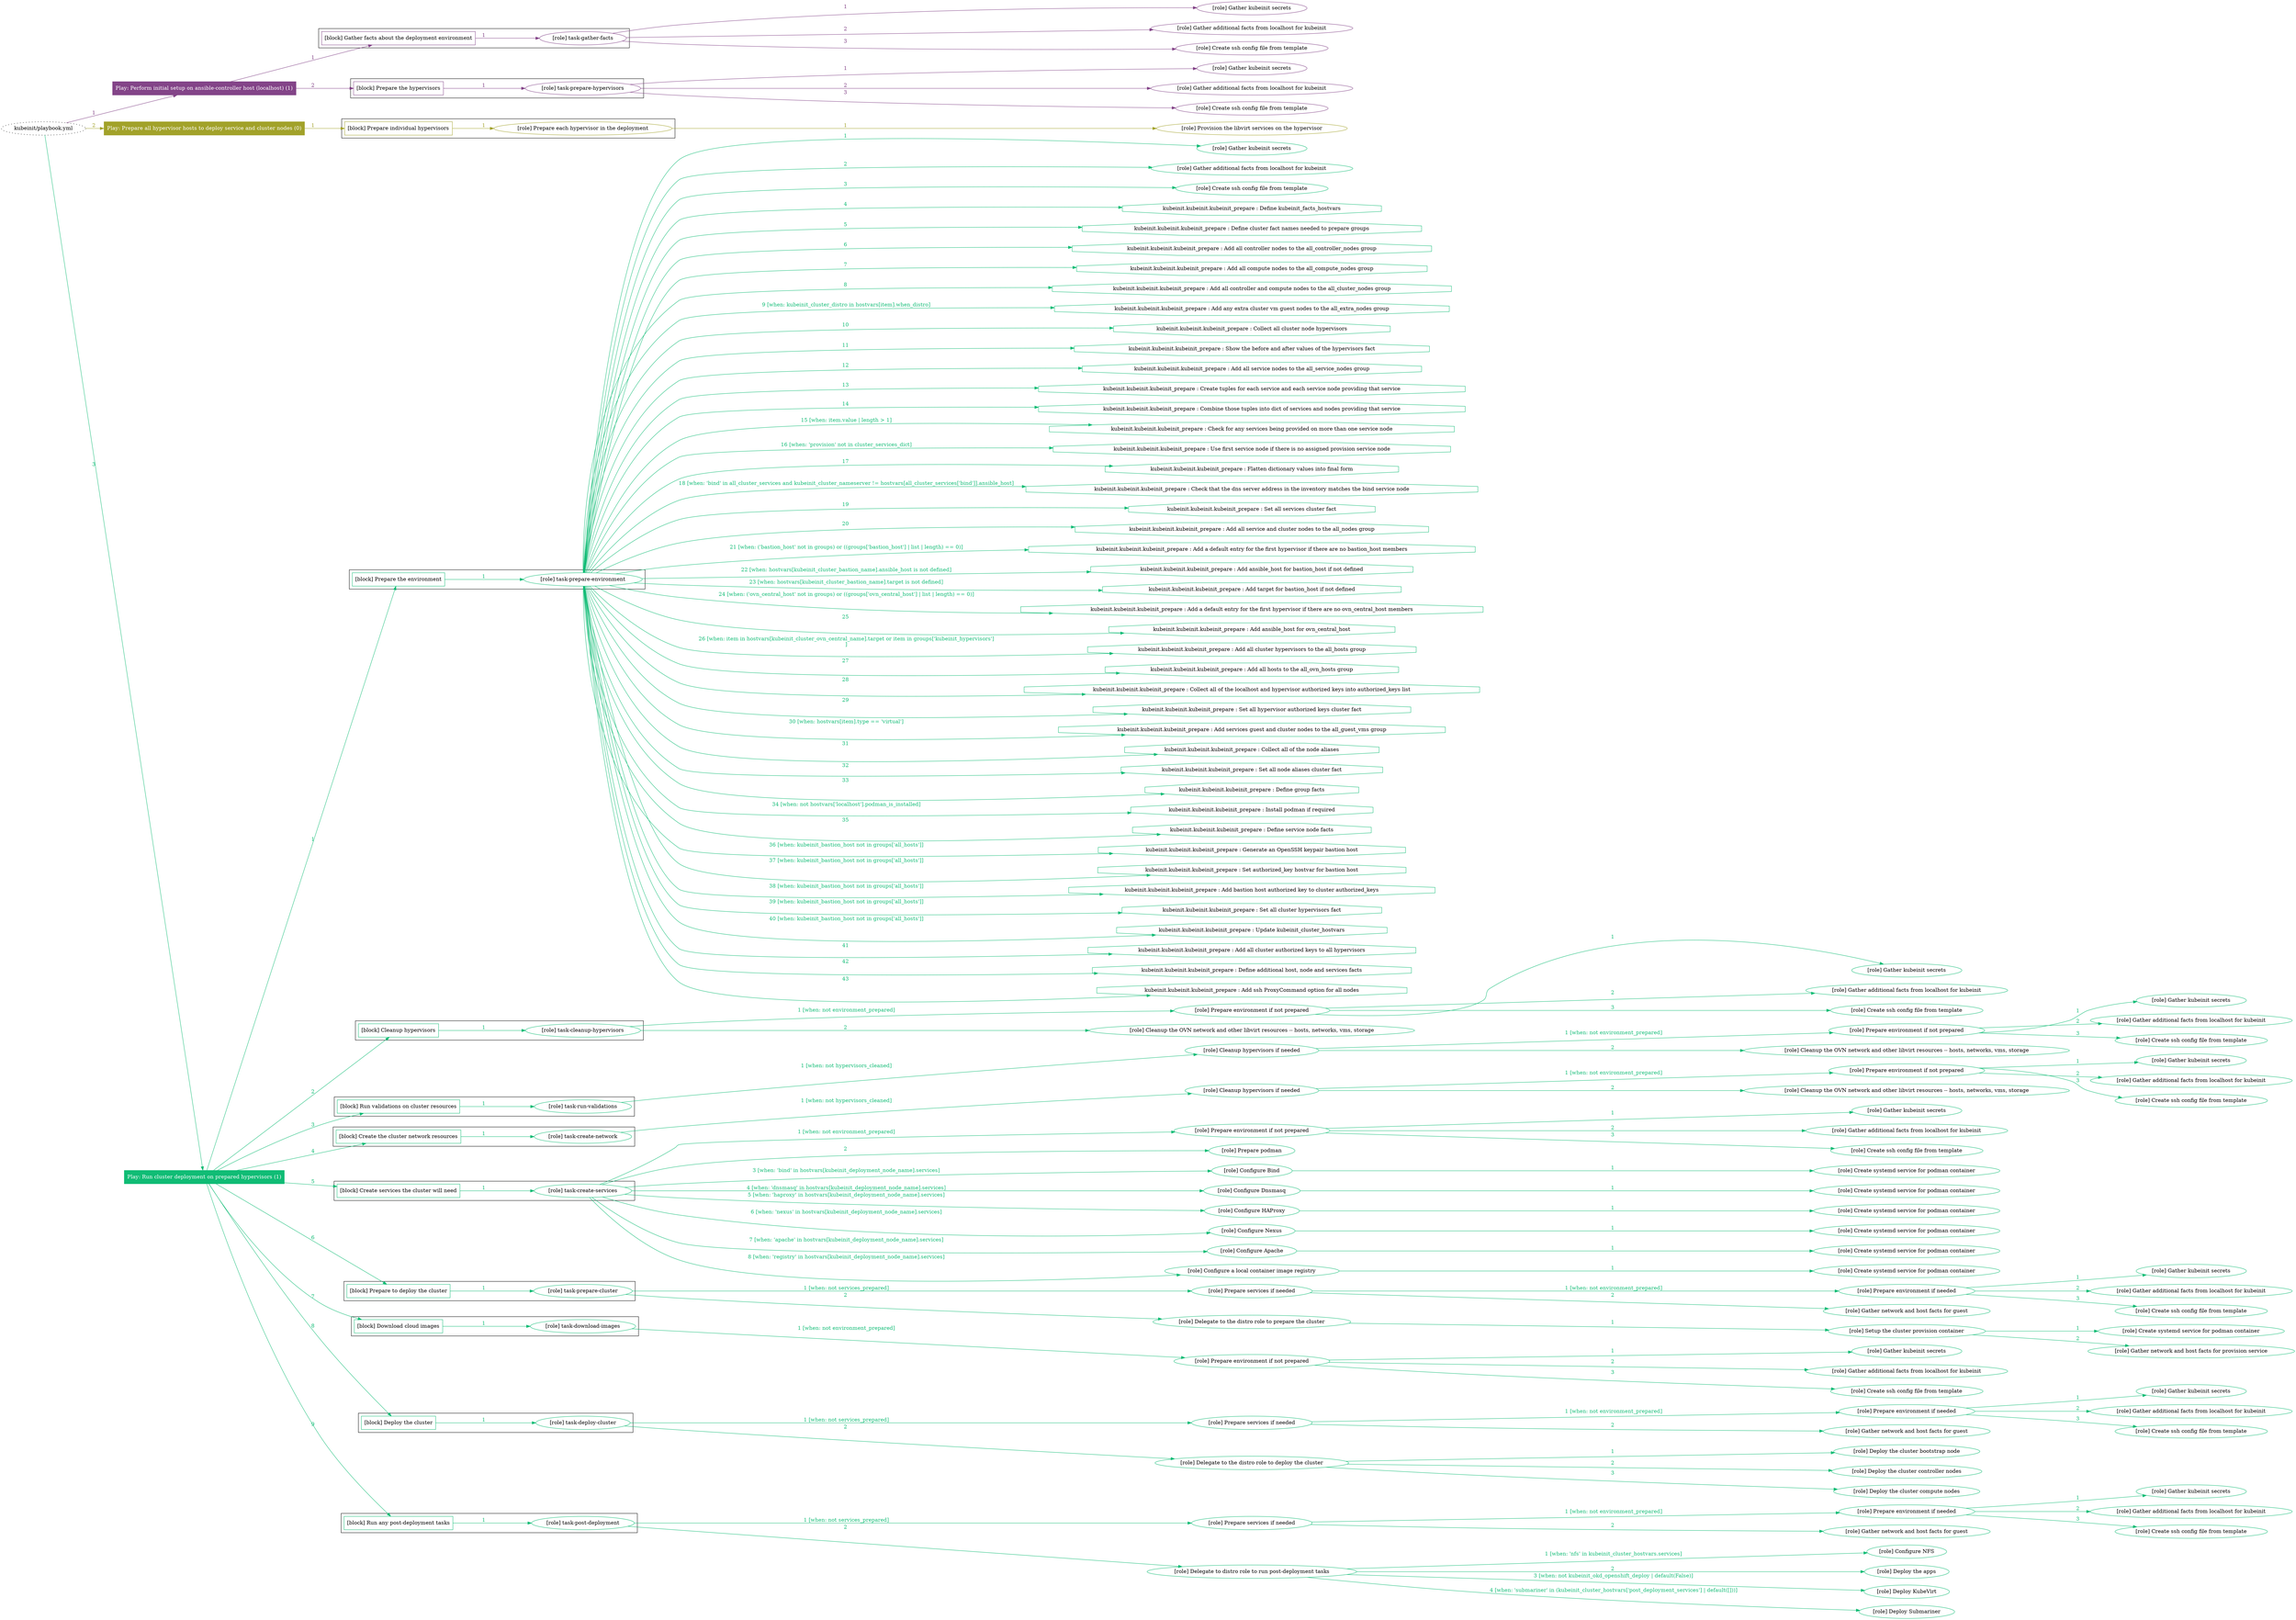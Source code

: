 digraph {
	graph [concentrate=true ordering=in rankdir=LR ratio=fill]
	edge [esep=5 sep=10]
	"kubeinit/playbook.yml" [URL="/home/runner/work/kubeinit/kubeinit/kubeinit/playbook.yml" id=playbook_9c6c6556 style=dotted]
	play_1cc38598 [label="Play: Perform initial setup on ansible-controller host (localhost) (1)" URL="/home/runner/work/kubeinit/kubeinit/kubeinit/playbook.yml" color="#834488" fontcolor="#ffffff" id=play_1cc38598 shape=box style=filled tooltip=localhost]
	"kubeinit/playbook.yml" -> play_1cc38598 [label="1 " color="#834488" fontcolor="#834488" id=edge_b8d789b0 labeltooltip="1 " tooltip="1 "]
	subgraph "Gather kubeinit secrets" {
		role_1aa09d04 [label="[role] Gather kubeinit secrets" URL="/home/runner/.ansible/collections/ansible_collections/kubeinit/kubeinit/roles/kubeinit_prepare/tasks/gather_kubeinit_facts.yml" color="#834488" id=role_1aa09d04 tooltip="Gather kubeinit secrets"]
	}
	subgraph "Gather additional facts from localhost for kubeinit" {
		role_b4784b6b [label="[role] Gather additional facts from localhost for kubeinit" URL="/home/runner/.ansible/collections/ansible_collections/kubeinit/kubeinit/roles/kubeinit_prepare/tasks/gather_kubeinit_facts.yml" color="#834488" id=role_b4784b6b tooltip="Gather additional facts from localhost for kubeinit"]
	}
	subgraph "Create ssh config file from template" {
		role_cd1127bd [label="[role] Create ssh config file from template" URL="/home/runner/.ansible/collections/ansible_collections/kubeinit/kubeinit/roles/kubeinit_prepare/tasks/gather_kubeinit_facts.yml" color="#834488" id=role_cd1127bd tooltip="Create ssh config file from template"]
	}
	subgraph "task-gather-facts" {
		role_f951bf2e [label="[role] task-gather-facts" URL="/home/runner/work/kubeinit/kubeinit/kubeinit/playbook.yml" color="#834488" id=role_f951bf2e tooltip="task-gather-facts"]
		role_f951bf2e -> role_1aa09d04 [label="1 " color="#834488" fontcolor="#834488" id=edge_34e880c6 labeltooltip="1 " tooltip="1 "]
		role_f951bf2e -> role_b4784b6b [label="2 " color="#834488" fontcolor="#834488" id=edge_523d85de labeltooltip="2 " tooltip="2 "]
		role_f951bf2e -> role_cd1127bd [label="3 " color="#834488" fontcolor="#834488" id=edge_882a51d9 labeltooltip="3 " tooltip="3 "]
	}
	subgraph "Gather kubeinit secrets" {
		role_bc88ca35 [label="[role] Gather kubeinit secrets" URL="/home/runner/.ansible/collections/ansible_collections/kubeinit/kubeinit/roles/kubeinit_prepare/tasks/gather_kubeinit_facts.yml" color="#834488" id=role_bc88ca35 tooltip="Gather kubeinit secrets"]
	}
	subgraph "Gather additional facts from localhost for kubeinit" {
		role_ad65f913 [label="[role] Gather additional facts from localhost for kubeinit" URL="/home/runner/.ansible/collections/ansible_collections/kubeinit/kubeinit/roles/kubeinit_prepare/tasks/gather_kubeinit_facts.yml" color="#834488" id=role_ad65f913 tooltip="Gather additional facts from localhost for kubeinit"]
	}
	subgraph "Create ssh config file from template" {
		role_f01e88df [label="[role] Create ssh config file from template" URL="/home/runner/.ansible/collections/ansible_collections/kubeinit/kubeinit/roles/kubeinit_prepare/tasks/gather_kubeinit_facts.yml" color="#834488" id=role_f01e88df tooltip="Create ssh config file from template"]
	}
	subgraph "task-prepare-hypervisors" {
		role_8e47a3b6 [label="[role] task-prepare-hypervisors" URL="/home/runner/work/kubeinit/kubeinit/kubeinit/playbook.yml" color="#834488" id=role_8e47a3b6 tooltip="task-prepare-hypervisors"]
		role_8e47a3b6 -> role_bc88ca35 [label="1 " color="#834488" fontcolor="#834488" id=edge_0f5a3bf6 labeltooltip="1 " tooltip="1 "]
		role_8e47a3b6 -> role_ad65f913 [label="2 " color="#834488" fontcolor="#834488" id=edge_473379eb labeltooltip="2 " tooltip="2 "]
		role_8e47a3b6 -> role_f01e88df [label="3 " color="#834488" fontcolor="#834488" id=edge_7e384dd0 labeltooltip="3 " tooltip="3 "]
	}
	subgraph "Play: Perform initial setup on ansible-controller host (localhost) (1)" {
		play_1cc38598 -> block_0735682a [label=1 color="#834488" fontcolor="#834488" id=edge_e8dcacff labeltooltip=1 tooltip=1]
		subgraph cluster_block_0735682a {
			block_0735682a [label="[block] Gather facts about the deployment environment" URL="/home/runner/work/kubeinit/kubeinit/kubeinit/playbook.yml" color="#834488" id=block_0735682a labeltooltip="Gather facts about the deployment environment" shape=box tooltip="Gather facts about the deployment environment"]
			block_0735682a -> role_f951bf2e [label="1 " color="#834488" fontcolor="#834488" id=edge_eba614c0 labeltooltip="1 " tooltip="1 "]
		}
		play_1cc38598 -> block_77f5f270 [label=2 color="#834488" fontcolor="#834488" id=edge_ad3712db labeltooltip=2 tooltip=2]
		subgraph cluster_block_77f5f270 {
			block_77f5f270 [label="[block] Prepare the hypervisors" URL="/home/runner/work/kubeinit/kubeinit/kubeinit/playbook.yml" color="#834488" id=block_77f5f270 labeltooltip="Prepare the hypervisors" shape=box tooltip="Prepare the hypervisors"]
			block_77f5f270 -> role_8e47a3b6 [label="1 " color="#834488" fontcolor="#834488" id=edge_d1f06f02 labeltooltip="1 " tooltip="1 "]
		}
	}
	play_4539061b [label="Play: Prepare all hypervisor hosts to deploy service and cluster nodes (0)" URL="/home/runner/work/kubeinit/kubeinit/kubeinit/playbook.yml" color="#a2a22a" fontcolor="#ffffff" id=play_4539061b shape=box style=filled tooltip="Play: Prepare all hypervisor hosts to deploy service and cluster nodes (0)"]
	"kubeinit/playbook.yml" -> play_4539061b [label="2 " color="#a2a22a" fontcolor="#a2a22a" id=edge_b0245978 labeltooltip="2 " tooltip="2 "]
	subgraph "Provision the libvirt services on the hypervisor" {
		role_7b9bf455 [label="[role] Provision the libvirt services on the hypervisor" URL="/home/runner/.ansible/collections/ansible_collections/kubeinit/kubeinit/roles/kubeinit_prepare/tasks/prepare_hypervisor.yml" color="#a2a22a" id=role_7b9bf455 tooltip="Provision the libvirt services on the hypervisor"]
	}
	subgraph "Prepare each hypervisor in the deployment" {
		role_2919b8af [label="[role] Prepare each hypervisor in the deployment" URL="/home/runner/work/kubeinit/kubeinit/kubeinit/playbook.yml" color="#a2a22a" id=role_2919b8af tooltip="Prepare each hypervisor in the deployment"]
		role_2919b8af -> role_7b9bf455 [label="1 " color="#a2a22a" fontcolor="#a2a22a" id=edge_dc92a996 labeltooltip="1 " tooltip="1 "]
	}
	subgraph "Play: Prepare all hypervisor hosts to deploy service and cluster nodes (0)" {
		play_4539061b -> block_459de64b [label=1 color="#a2a22a" fontcolor="#a2a22a" id=edge_9a70dfaf labeltooltip=1 tooltip=1]
		subgraph cluster_block_459de64b {
			block_459de64b [label="[block] Prepare individual hypervisors" URL="/home/runner/work/kubeinit/kubeinit/kubeinit/playbook.yml" color="#a2a22a" id=block_459de64b labeltooltip="Prepare individual hypervisors" shape=box tooltip="Prepare individual hypervisors"]
			block_459de64b -> role_2919b8af [label="1 " color="#a2a22a" fontcolor="#a2a22a" id=edge_b0fdebf4 labeltooltip="1 " tooltip="1 "]
		}
	}
	play_d7c6249a [label="Play: Run cluster deployment on prepared hypervisors (1)" URL="/home/runner/work/kubeinit/kubeinit/kubeinit/playbook.yml" color="#10bc75" fontcolor="#ffffff" id=play_d7c6249a shape=box style=filled tooltip=localhost]
	"kubeinit/playbook.yml" -> play_d7c6249a [label="3 " color="#10bc75" fontcolor="#10bc75" id=edge_387e9c8f labeltooltip="3 " tooltip="3 "]
	subgraph "Gather kubeinit secrets" {
		role_f090185c [label="[role] Gather kubeinit secrets" URL="/home/runner/.ansible/collections/ansible_collections/kubeinit/kubeinit/roles/kubeinit_prepare/tasks/gather_kubeinit_facts.yml" color="#10bc75" id=role_f090185c tooltip="Gather kubeinit secrets"]
	}
	subgraph "Gather additional facts from localhost for kubeinit" {
		role_86608216 [label="[role] Gather additional facts from localhost for kubeinit" URL="/home/runner/.ansible/collections/ansible_collections/kubeinit/kubeinit/roles/kubeinit_prepare/tasks/gather_kubeinit_facts.yml" color="#10bc75" id=role_86608216 tooltip="Gather additional facts from localhost for kubeinit"]
	}
	subgraph "Create ssh config file from template" {
		role_d8547d4f [label="[role] Create ssh config file from template" URL="/home/runner/.ansible/collections/ansible_collections/kubeinit/kubeinit/roles/kubeinit_prepare/tasks/gather_kubeinit_facts.yml" color="#10bc75" id=role_d8547d4f tooltip="Create ssh config file from template"]
	}
	subgraph "task-prepare-environment" {
		role_376b8b94 [label="[role] task-prepare-environment" URL="/home/runner/work/kubeinit/kubeinit/kubeinit/playbook.yml" color="#10bc75" id=role_376b8b94 tooltip="task-prepare-environment"]
		role_376b8b94 -> role_f090185c [label="1 " color="#10bc75" fontcolor="#10bc75" id=edge_a1b77f82 labeltooltip="1 " tooltip="1 "]
		role_376b8b94 -> role_86608216 [label="2 " color="#10bc75" fontcolor="#10bc75" id=edge_d031bb26 labeltooltip="2 " tooltip="2 "]
		role_376b8b94 -> role_d8547d4f [label="3 " color="#10bc75" fontcolor="#10bc75" id=edge_882fef27 labeltooltip="3 " tooltip="3 "]
		task_22bf0331 [label="kubeinit.kubeinit.kubeinit_prepare : Define kubeinit_facts_hostvars" URL="/home/runner/.ansible/collections/ansible_collections/kubeinit/kubeinit/roles/kubeinit_prepare/tasks/main.yml" color="#10bc75" id=task_22bf0331 shape=octagon tooltip="kubeinit.kubeinit.kubeinit_prepare : Define kubeinit_facts_hostvars"]
		role_376b8b94 -> task_22bf0331 [label="4 " color="#10bc75" fontcolor="#10bc75" id=edge_90d67dd2 labeltooltip="4 " tooltip="4 "]
		task_22acc549 [label="kubeinit.kubeinit.kubeinit_prepare : Define cluster fact names needed to prepare groups" URL="/home/runner/.ansible/collections/ansible_collections/kubeinit/kubeinit/roles/kubeinit_prepare/tasks/main.yml" color="#10bc75" id=task_22acc549 shape=octagon tooltip="kubeinit.kubeinit.kubeinit_prepare : Define cluster fact names needed to prepare groups"]
		role_376b8b94 -> task_22acc549 [label="5 " color="#10bc75" fontcolor="#10bc75" id=edge_703ac3e4 labeltooltip="5 " tooltip="5 "]
		task_67d796e9 [label="kubeinit.kubeinit.kubeinit_prepare : Add all controller nodes to the all_controller_nodes group" URL="/home/runner/.ansible/collections/ansible_collections/kubeinit/kubeinit/roles/kubeinit_prepare/tasks/prepare_groups.yml" color="#10bc75" id=task_67d796e9 shape=octagon tooltip="kubeinit.kubeinit.kubeinit_prepare : Add all controller nodes to the all_controller_nodes group"]
		role_376b8b94 -> task_67d796e9 [label="6 " color="#10bc75" fontcolor="#10bc75" id=edge_14885114 labeltooltip="6 " tooltip="6 "]
		task_533b74e9 [label="kubeinit.kubeinit.kubeinit_prepare : Add all compute nodes to the all_compute_nodes group" URL="/home/runner/.ansible/collections/ansible_collections/kubeinit/kubeinit/roles/kubeinit_prepare/tasks/prepare_groups.yml" color="#10bc75" id=task_533b74e9 shape=octagon tooltip="kubeinit.kubeinit.kubeinit_prepare : Add all compute nodes to the all_compute_nodes group"]
		role_376b8b94 -> task_533b74e9 [label="7 " color="#10bc75" fontcolor="#10bc75" id=edge_802dc3cf labeltooltip="7 " tooltip="7 "]
		task_13fec67c [label="kubeinit.kubeinit.kubeinit_prepare : Add all controller and compute nodes to the all_cluster_nodes group" URL="/home/runner/.ansible/collections/ansible_collections/kubeinit/kubeinit/roles/kubeinit_prepare/tasks/prepare_groups.yml" color="#10bc75" id=task_13fec67c shape=octagon tooltip="kubeinit.kubeinit.kubeinit_prepare : Add all controller and compute nodes to the all_cluster_nodes group"]
		role_376b8b94 -> task_13fec67c [label="8 " color="#10bc75" fontcolor="#10bc75" id=edge_006e91f2 labeltooltip="8 " tooltip="8 "]
		task_ff080e1b [label="kubeinit.kubeinit.kubeinit_prepare : Add any extra cluster vm guest nodes to the all_extra_nodes group" URL="/home/runner/.ansible/collections/ansible_collections/kubeinit/kubeinit/roles/kubeinit_prepare/tasks/prepare_groups.yml" color="#10bc75" id=task_ff080e1b shape=octagon tooltip="kubeinit.kubeinit.kubeinit_prepare : Add any extra cluster vm guest nodes to the all_extra_nodes group"]
		role_376b8b94 -> task_ff080e1b [label="9 [when: kubeinit_cluster_distro in hostvars[item].when_distro]" color="#10bc75" fontcolor="#10bc75" id=edge_0c10c134 labeltooltip="9 [when: kubeinit_cluster_distro in hostvars[item].when_distro]" tooltip="9 [when: kubeinit_cluster_distro in hostvars[item].when_distro]"]
		task_fef9e117 [label="kubeinit.kubeinit.kubeinit_prepare : Collect all cluster node hypervisors" URL="/home/runner/.ansible/collections/ansible_collections/kubeinit/kubeinit/roles/kubeinit_prepare/tasks/prepare_groups.yml" color="#10bc75" id=task_fef9e117 shape=octagon tooltip="kubeinit.kubeinit.kubeinit_prepare : Collect all cluster node hypervisors"]
		role_376b8b94 -> task_fef9e117 [label="10 " color="#10bc75" fontcolor="#10bc75" id=edge_bbebe539 labeltooltip="10 " tooltip="10 "]
		task_d3b59f0e [label="kubeinit.kubeinit.kubeinit_prepare : Show the before and after values of the hypervisors fact" URL="/home/runner/.ansible/collections/ansible_collections/kubeinit/kubeinit/roles/kubeinit_prepare/tasks/prepare_groups.yml" color="#10bc75" id=task_d3b59f0e shape=octagon tooltip="kubeinit.kubeinit.kubeinit_prepare : Show the before and after values of the hypervisors fact"]
		role_376b8b94 -> task_d3b59f0e [label="11 " color="#10bc75" fontcolor="#10bc75" id=edge_f94b5537 labeltooltip="11 " tooltip="11 "]
		task_05e72f65 [label="kubeinit.kubeinit.kubeinit_prepare : Add all service nodes to the all_service_nodes group" URL="/home/runner/.ansible/collections/ansible_collections/kubeinit/kubeinit/roles/kubeinit_prepare/tasks/prepare_groups.yml" color="#10bc75" id=task_05e72f65 shape=octagon tooltip="kubeinit.kubeinit.kubeinit_prepare : Add all service nodes to the all_service_nodes group"]
		role_376b8b94 -> task_05e72f65 [label="12 " color="#10bc75" fontcolor="#10bc75" id=edge_d4ececec labeltooltip="12 " tooltip="12 "]
		task_c16225b0 [label="kubeinit.kubeinit.kubeinit_prepare : Create tuples for each service and each service node providing that service" URL="/home/runner/.ansible/collections/ansible_collections/kubeinit/kubeinit/roles/kubeinit_prepare/tasks/prepare_groups.yml" color="#10bc75" id=task_c16225b0 shape=octagon tooltip="kubeinit.kubeinit.kubeinit_prepare : Create tuples for each service and each service node providing that service"]
		role_376b8b94 -> task_c16225b0 [label="13 " color="#10bc75" fontcolor="#10bc75" id=edge_0327675a labeltooltip="13 " tooltip="13 "]
		task_d765c1cc [label="kubeinit.kubeinit.kubeinit_prepare : Combine those tuples into dict of services and nodes providing that service" URL="/home/runner/.ansible/collections/ansible_collections/kubeinit/kubeinit/roles/kubeinit_prepare/tasks/prepare_groups.yml" color="#10bc75" id=task_d765c1cc shape=octagon tooltip="kubeinit.kubeinit.kubeinit_prepare : Combine those tuples into dict of services and nodes providing that service"]
		role_376b8b94 -> task_d765c1cc [label="14 " color="#10bc75" fontcolor="#10bc75" id=edge_c792d402 labeltooltip="14 " tooltip="14 "]
		task_628a1afa [label="kubeinit.kubeinit.kubeinit_prepare : Check for any services being provided on more than one service node" URL="/home/runner/.ansible/collections/ansible_collections/kubeinit/kubeinit/roles/kubeinit_prepare/tasks/prepare_groups.yml" color="#10bc75" id=task_628a1afa shape=octagon tooltip="kubeinit.kubeinit.kubeinit_prepare : Check for any services being provided on more than one service node"]
		role_376b8b94 -> task_628a1afa [label="15 [when: item.value | length > 1]" color="#10bc75" fontcolor="#10bc75" id=edge_cc3cb5e6 labeltooltip="15 [when: item.value | length > 1]" tooltip="15 [when: item.value | length > 1]"]
		task_0c95c012 [label="kubeinit.kubeinit.kubeinit_prepare : Use first service node if there is no assigned provision service node" URL="/home/runner/.ansible/collections/ansible_collections/kubeinit/kubeinit/roles/kubeinit_prepare/tasks/prepare_groups.yml" color="#10bc75" id=task_0c95c012 shape=octagon tooltip="kubeinit.kubeinit.kubeinit_prepare : Use first service node if there is no assigned provision service node"]
		role_376b8b94 -> task_0c95c012 [label="16 [when: 'provision' not in cluster_services_dict]" color="#10bc75" fontcolor="#10bc75" id=edge_2e2fc7f8 labeltooltip="16 [when: 'provision' not in cluster_services_dict]" tooltip="16 [when: 'provision' not in cluster_services_dict]"]
		task_ca769d30 [label="kubeinit.kubeinit.kubeinit_prepare : Flatten dictionary values into final form" URL="/home/runner/.ansible/collections/ansible_collections/kubeinit/kubeinit/roles/kubeinit_prepare/tasks/prepare_groups.yml" color="#10bc75" id=task_ca769d30 shape=octagon tooltip="kubeinit.kubeinit.kubeinit_prepare : Flatten dictionary values into final form"]
		role_376b8b94 -> task_ca769d30 [label="17 " color="#10bc75" fontcolor="#10bc75" id=edge_c51dd86c labeltooltip="17 " tooltip="17 "]
		task_9b46ffc0 [label="kubeinit.kubeinit.kubeinit_prepare : Check that the dns server address in the inventory matches the bind service node" URL="/home/runner/.ansible/collections/ansible_collections/kubeinit/kubeinit/roles/kubeinit_prepare/tasks/prepare_groups.yml" color="#10bc75" id=task_9b46ffc0 shape=octagon tooltip="kubeinit.kubeinit.kubeinit_prepare : Check that the dns server address in the inventory matches the bind service node"]
		role_376b8b94 -> task_9b46ffc0 [label="18 [when: 'bind' in all_cluster_services and kubeinit_cluster_nameserver != hostvars[all_cluster_services['bind']].ansible_host]" color="#10bc75" fontcolor="#10bc75" id=edge_b9c4ff9a labeltooltip="18 [when: 'bind' in all_cluster_services and kubeinit_cluster_nameserver != hostvars[all_cluster_services['bind']].ansible_host]" tooltip="18 [when: 'bind' in all_cluster_services and kubeinit_cluster_nameserver != hostvars[all_cluster_services['bind']].ansible_host]"]
		task_c70875a2 [label="kubeinit.kubeinit.kubeinit_prepare : Set all services cluster fact" URL="/home/runner/.ansible/collections/ansible_collections/kubeinit/kubeinit/roles/kubeinit_prepare/tasks/prepare_groups.yml" color="#10bc75" id=task_c70875a2 shape=octagon tooltip="kubeinit.kubeinit.kubeinit_prepare : Set all services cluster fact"]
		role_376b8b94 -> task_c70875a2 [label="19 " color="#10bc75" fontcolor="#10bc75" id=edge_5651382e labeltooltip="19 " tooltip="19 "]
		task_f5e6416b [label="kubeinit.kubeinit.kubeinit_prepare : Add all service and cluster nodes to the all_nodes group" URL="/home/runner/.ansible/collections/ansible_collections/kubeinit/kubeinit/roles/kubeinit_prepare/tasks/prepare_groups.yml" color="#10bc75" id=task_f5e6416b shape=octagon tooltip="kubeinit.kubeinit.kubeinit_prepare : Add all service and cluster nodes to the all_nodes group"]
		role_376b8b94 -> task_f5e6416b [label="20 " color="#10bc75" fontcolor="#10bc75" id=edge_5b9a7434 labeltooltip="20 " tooltip="20 "]
		task_2d2dae13 [label="kubeinit.kubeinit.kubeinit_prepare : Add a default entry for the first hypervisor if there are no bastion_host members" URL="/home/runner/.ansible/collections/ansible_collections/kubeinit/kubeinit/roles/kubeinit_prepare/tasks/prepare_groups.yml" color="#10bc75" id=task_2d2dae13 shape=octagon tooltip="kubeinit.kubeinit.kubeinit_prepare : Add a default entry for the first hypervisor if there are no bastion_host members"]
		role_376b8b94 -> task_2d2dae13 [label="21 [when: ('bastion_host' not in groups) or ((groups['bastion_host'] | list | length) == 0)]" color="#10bc75" fontcolor="#10bc75" id=edge_e80dd795 labeltooltip="21 [when: ('bastion_host' not in groups) or ((groups['bastion_host'] | list | length) == 0)]" tooltip="21 [when: ('bastion_host' not in groups) or ((groups['bastion_host'] | list | length) == 0)]"]
		task_10e994f2 [label="kubeinit.kubeinit.kubeinit_prepare : Add ansible_host for bastion_host if not defined" URL="/home/runner/.ansible/collections/ansible_collections/kubeinit/kubeinit/roles/kubeinit_prepare/tasks/prepare_groups.yml" color="#10bc75" id=task_10e994f2 shape=octagon tooltip="kubeinit.kubeinit.kubeinit_prepare : Add ansible_host for bastion_host if not defined"]
		role_376b8b94 -> task_10e994f2 [label="22 [when: hostvars[kubeinit_cluster_bastion_name].ansible_host is not defined]" color="#10bc75" fontcolor="#10bc75" id=edge_8089eede labeltooltip="22 [when: hostvars[kubeinit_cluster_bastion_name].ansible_host is not defined]" tooltip="22 [when: hostvars[kubeinit_cluster_bastion_name].ansible_host is not defined]"]
		task_5c237050 [label="kubeinit.kubeinit.kubeinit_prepare : Add target for bastion_host if not defined" URL="/home/runner/.ansible/collections/ansible_collections/kubeinit/kubeinit/roles/kubeinit_prepare/tasks/prepare_groups.yml" color="#10bc75" id=task_5c237050 shape=octagon tooltip="kubeinit.kubeinit.kubeinit_prepare : Add target for bastion_host if not defined"]
		role_376b8b94 -> task_5c237050 [label="23 [when: hostvars[kubeinit_cluster_bastion_name].target is not defined]" color="#10bc75" fontcolor="#10bc75" id=edge_dd38e1b3 labeltooltip="23 [when: hostvars[kubeinit_cluster_bastion_name].target is not defined]" tooltip="23 [when: hostvars[kubeinit_cluster_bastion_name].target is not defined]"]
		task_4b8598d1 [label="kubeinit.kubeinit.kubeinit_prepare : Add a default entry for the first hypervisor if there are no ovn_central_host members" URL="/home/runner/.ansible/collections/ansible_collections/kubeinit/kubeinit/roles/kubeinit_prepare/tasks/prepare_groups.yml" color="#10bc75" id=task_4b8598d1 shape=octagon tooltip="kubeinit.kubeinit.kubeinit_prepare : Add a default entry for the first hypervisor if there are no ovn_central_host members"]
		role_376b8b94 -> task_4b8598d1 [label="24 [when: ('ovn_central_host' not in groups) or ((groups['ovn_central_host'] | list | length) == 0)]" color="#10bc75" fontcolor="#10bc75" id=edge_41412067 labeltooltip="24 [when: ('ovn_central_host' not in groups) or ((groups['ovn_central_host'] | list | length) == 0)]" tooltip="24 [when: ('ovn_central_host' not in groups) or ((groups['ovn_central_host'] | list | length) == 0)]"]
		task_1097d209 [label="kubeinit.kubeinit.kubeinit_prepare : Add ansible_host for ovn_central_host" URL="/home/runner/.ansible/collections/ansible_collections/kubeinit/kubeinit/roles/kubeinit_prepare/tasks/prepare_groups.yml" color="#10bc75" id=task_1097d209 shape=octagon tooltip="kubeinit.kubeinit.kubeinit_prepare : Add ansible_host for ovn_central_host"]
		role_376b8b94 -> task_1097d209 [label="25 " color="#10bc75" fontcolor="#10bc75" id=edge_7eb845dd labeltooltip="25 " tooltip="25 "]
		task_0b4f61f5 [label="kubeinit.kubeinit.kubeinit_prepare : Add all cluster hypervisors to the all_hosts group" URL="/home/runner/.ansible/collections/ansible_collections/kubeinit/kubeinit/roles/kubeinit_prepare/tasks/prepare_groups.yml" color="#10bc75" id=task_0b4f61f5 shape=octagon tooltip="kubeinit.kubeinit.kubeinit_prepare : Add all cluster hypervisors to the all_hosts group"]
		role_376b8b94 -> task_0b4f61f5 [label="26 [when: item in hostvars[kubeinit_cluster_ovn_central_name].target or item in groups['kubeinit_hypervisors']
]" color="#10bc75" fontcolor="#10bc75" id=edge_268a40aa labeltooltip="26 [when: item in hostvars[kubeinit_cluster_ovn_central_name].target or item in groups['kubeinit_hypervisors']
]" tooltip="26 [when: item in hostvars[kubeinit_cluster_ovn_central_name].target or item in groups['kubeinit_hypervisors']
]"]
		task_48634d61 [label="kubeinit.kubeinit.kubeinit_prepare : Add all hosts to the all_ovn_hosts group" URL="/home/runner/.ansible/collections/ansible_collections/kubeinit/kubeinit/roles/kubeinit_prepare/tasks/prepare_groups.yml" color="#10bc75" id=task_48634d61 shape=octagon tooltip="kubeinit.kubeinit.kubeinit_prepare : Add all hosts to the all_ovn_hosts group"]
		role_376b8b94 -> task_48634d61 [label="27 " color="#10bc75" fontcolor="#10bc75" id=edge_6dcef13c labeltooltip="27 " tooltip="27 "]
		task_5e6715ed [label="kubeinit.kubeinit.kubeinit_prepare : Collect all of the localhost and hypervisor authorized keys into authorized_keys list" URL="/home/runner/.ansible/collections/ansible_collections/kubeinit/kubeinit/roles/kubeinit_prepare/tasks/prepare_groups.yml" color="#10bc75" id=task_5e6715ed shape=octagon tooltip="kubeinit.kubeinit.kubeinit_prepare : Collect all of the localhost and hypervisor authorized keys into authorized_keys list"]
		role_376b8b94 -> task_5e6715ed [label="28 " color="#10bc75" fontcolor="#10bc75" id=edge_aa25cab2 labeltooltip="28 " tooltip="28 "]
		task_0903aaa6 [label="kubeinit.kubeinit.kubeinit_prepare : Set all hypervisor authorized keys cluster fact" URL="/home/runner/.ansible/collections/ansible_collections/kubeinit/kubeinit/roles/kubeinit_prepare/tasks/prepare_groups.yml" color="#10bc75" id=task_0903aaa6 shape=octagon tooltip="kubeinit.kubeinit.kubeinit_prepare : Set all hypervisor authorized keys cluster fact"]
		role_376b8b94 -> task_0903aaa6 [label="29 " color="#10bc75" fontcolor="#10bc75" id=edge_e6fdcccd labeltooltip="29 " tooltip="29 "]
		task_8dcd0b8e [label="kubeinit.kubeinit.kubeinit_prepare : Add services guest and cluster nodes to the all_guest_vms group" URL="/home/runner/.ansible/collections/ansible_collections/kubeinit/kubeinit/roles/kubeinit_prepare/tasks/prepare_groups.yml" color="#10bc75" id=task_8dcd0b8e shape=octagon tooltip="kubeinit.kubeinit.kubeinit_prepare : Add services guest and cluster nodes to the all_guest_vms group"]
		role_376b8b94 -> task_8dcd0b8e [label="30 [when: hostvars[item].type == 'virtual']" color="#10bc75" fontcolor="#10bc75" id=edge_ee4df1c0 labeltooltip="30 [when: hostvars[item].type == 'virtual']" tooltip="30 [when: hostvars[item].type == 'virtual']"]
		task_77c61eea [label="kubeinit.kubeinit.kubeinit_prepare : Collect all of the node aliases" URL="/home/runner/.ansible/collections/ansible_collections/kubeinit/kubeinit/roles/kubeinit_prepare/tasks/prepare_groups.yml" color="#10bc75" id=task_77c61eea shape=octagon tooltip="kubeinit.kubeinit.kubeinit_prepare : Collect all of the node aliases"]
		role_376b8b94 -> task_77c61eea [label="31 " color="#10bc75" fontcolor="#10bc75" id=edge_2782fc4b labeltooltip="31 " tooltip="31 "]
		task_63e697f5 [label="kubeinit.kubeinit.kubeinit_prepare : Set all node aliases cluster fact" URL="/home/runner/.ansible/collections/ansible_collections/kubeinit/kubeinit/roles/kubeinit_prepare/tasks/prepare_groups.yml" color="#10bc75" id=task_63e697f5 shape=octagon tooltip="kubeinit.kubeinit.kubeinit_prepare : Set all node aliases cluster fact"]
		role_376b8b94 -> task_63e697f5 [label="32 " color="#10bc75" fontcolor="#10bc75" id=edge_6ccddbcb labeltooltip="32 " tooltip="32 "]
		task_86c17ea6 [label="kubeinit.kubeinit.kubeinit_prepare : Define group facts" URL="/home/runner/.ansible/collections/ansible_collections/kubeinit/kubeinit/roles/kubeinit_prepare/tasks/main.yml" color="#10bc75" id=task_86c17ea6 shape=octagon tooltip="kubeinit.kubeinit.kubeinit_prepare : Define group facts"]
		role_376b8b94 -> task_86c17ea6 [label="33 " color="#10bc75" fontcolor="#10bc75" id=edge_168a906b labeltooltip="33 " tooltip="33 "]
		task_e5c47075 [label="kubeinit.kubeinit.kubeinit_prepare : Install podman if required" URL="/home/runner/.ansible/collections/ansible_collections/kubeinit/kubeinit/roles/kubeinit_prepare/tasks/main.yml" color="#10bc75" id=task_e5c47075 shape=octagon tooltip="kubeinit.kubeinit.kubeinit_prepare : Install podman if required"]
		role_376b8b94 -> task_e5c47075 [label="34 [when: not hostvars['localhost'].podman_is_installed]" color="#10bc75" fontcolor="#10bc75" id=edge_4e8caf0c labeltooltip="34 [when: not hostvars['localhost'].podman_is_installed]" tooltip="34 [when: not hostvars['localhost'].podman_is_installed]"]
		task_6e448b19 [label="kubeinit.kubeinit.kubeinit_prepare : Define service node facts" URL="/home/runner/.ansible/collections/ansible_collections/kubeinit/kubeinit/roles/kubeinit_prepare/tasks/main.yml" color="#10bc75" id=task_6e448b19 shape=octagon tooltip="kubeinit.kubeinit.kubeinit_prepare : Define service node facts"]
		role_376b8b94 -> task_6e448b19 [label="35 " color="#10bc75" fontcolor="#10bc75" id=edge_e2896138 labeltooltip="35 " tooltip="35 "]
		task_cfdd87b7 [label="kubeinit.kubeinit.kubeinit_prepare : Generate an OpenSSH keypair bastion host" URL="/home/runner/.ansible/collections/ansible_collections/kubeinit/kubeinit/roles/kubeinit_prepare/tasks/main.yml" color="#10bc75" id=task_cfdd87b7 shape=octagon tooltip="kubeinit.kubeinit.kubeinit_prepare : Generate an OpenSSH keypair bastion host"]
		role_376b8b94 -> task_cfdd87b7 [label="36 [when: kubeinit_bastion_host not in groups['all_hosts']]" color="#10bc75" fontcolor="#10bc75" id=edge_5012d1fc labeltooltip="36 [when: kubeinit_bastion_host not in groups['all_hosts']]" tooltip="36 [when: kubeinit_bastion_host not in groups['all_hosts']]"]
		task_e6730299 [label="kubeinit.kubeinit.kubeinit_prepare : Set authorized_key hostvar for bastion host" URL="/home/runner/.ansible/collections/ansible_collections/kubeinit/kubeinit/roles/kubeinit_prepare/tasks/main.yml" color="#10bc75" id=task_e6730299 shape=octagon tooltip="kubeinit.kubeinit.kubeinit_prepare : Set authorized_key hostvar for bastion host"]
		role_376b8b94 -> task_e6730299 [label="37 [when: kubeinit_bastion_host not in groups['all_hosts']]" color="#10bc75" fontcolor="#10bc75" id=edge_6375479d labeltooltip="37 [when: kubeinit_bastion_host not in groups['all_hosts']]" tooltip="37 [when: kubeinit_bastion_host not in groups['all_hosts']]"]
		task_1498500f [label="kubeinit.kubeinit.kubeinit_prepare : Add bastion host authorized key to cluster authorized_keys" URL="/home/runner/.ansible/collections/ansible_collections/kubeinit/kubeinit/roles/kubeinit_prepare/tasks/main.yml" color="#10bc75" id=task_1498500f shape=octagon tooltip="kubeinit.kubeinit.kubeinit_prepare : Add bastion host authorized key to cluster authorized_keys"]
		role_376b8b94 -> task_1498500f [label="38 [when: kubeinit_bastion_host not in groups['all_hosts']]" color="#10bc75" fontcolor="#10bc75" id=edge_b3092914 labeltooltip="38 [when: kubeinit_bastion_host not in groups['all_hosts']]" tooltip="38 [when: kubeinit_bastion_host not in groups['all_hosts']]"]
		task_541d22b7 [label="kubeinit.kubeinit.kubeinit_prepare : Set all cluster hypervisors fact" URL="/home/runner/.ansible/collections/ansible_collections/kubeinit/kubeinit/roles/kubeinit_prepare/tasks/main.yml" color="#10bc75" id=task_541d22b7 shape=octagon tooltip="kubeinit.kubeinit.kubeinit_prepare : Set all cluster hypervisors fact"]
		role_376b8b94 -> task_541d22b7 [label="39 [when: kubeinit_bastion_host not in groups['all_hosts']]" color="#10bc75" fontcolor="#10bc75" id=edge_aa50cd98 labeltooltip="39 [when: kubeinit_bastion_host not in groups['all_hosts']]" tooltip="39 [when: kubeinit_bastion_host not in groups['all_hosts']]"]
		task_6c7a5ee3 [label="kubeinit.kubeinit.kubeinit_prepare : Update kubeinit_cluster_hostvars" URL="/home/runner/.ansible/collections/ansible_collections/kubeinit/kubeinit/roles/kubeinit_prepare/tasks/main.yml" color="#10bc75" id=task_6c7a5ee3 shape=octagon tooltip="kubeinit.kubeinit.kubeinit_prepare : Update kubeinit_cluster_hostvars"]
		role_376b8b94 -> task_6c7a5ee3 [label="40 [when: kubeinit_bastion_host not in groups['all_hosts']]" color="#10bc75" fontcolor="#10bc75" id=edge_618a2f16 labeltooltip="40 [when: kubeinit_bastion_host not in groups['all_hosts']]" tooltip="40 [when: kubeinit_bastion_host not in groups['all_hosts']]"]
		task_17505b1a [label="kubeinit.kubeinit.kubeinit_prepare : Add all cluster authorized keys to all hypervisors" URL="/home/runner/.ansible/collections/ansible_collections/kubeinit/kubeinit/roles/kubeinit_prepare/tasks/main.yml" color="#10bc75" id=task_17505b1a shape=octagon tooltip="kubeinit.kubeinit.kubeinit_prepare : Add all cluster authorized keys to all hypervisors"]
		role_376b8b94 -> task_17505b1a [label="41 " color="#10bc75" fontcolor="#10bc75" id=edge_b7a80460 labeltooltip="41 " tooltip="41 "]
		task_a7dd0caa [label="kubeinit.kubeinit.kubeinit_prepare : Define additional host, node and services facts" URL="/home/runner/.ansible/collections/ansible_collections/kubeinit/kubeinit/roles/kubeinit_prepare/tasks/main.yml" color="#10bc75" id=task_a7dd0caa shape=octagon tooltip="kubeinit.kubeinit.kubeinit_prepare : Define additional host, node and services facts"]
		role_376b8b94 -> task_a7dd0caa [label="42 " color="#10bc75" fontcolor="#10bc75" id=edge_277288e6 labeltooltip="42 " tooltip="42 "]
		task_53a1f742 [label="kubeinit.kubeinit.kubeinit_prepare : Add ssh ProxyCommand option for all nodes" URL="/home/runner/.ansible/collections/ansible_collections/kubeinit/kubeinit/roles/kubeinit_prepare/tasks/main.yml" color="#10bc75" id=task_53a1f742 shape=octagon tooltip="kubeinit.kubeinit.kubeinit_prepare : Add ssh ProxyCommand option for all nodes"]
		role_376b8b94 -> task_53a1f742 [label="43 " color="#10bc75" fontcolor="#10bc75" id=edge_5f57b75d labeltooltip="43 " tooltip="43 "]
	}
	subgraph "Gather kubeinit secrets" {
		role_8ac1182e [label="[role] Gather kubeinit secrets" URL="/home/runner/.ansible/collections/ansible_collections/kubeinit/kubeinit/roles/kubeinit_prepare/tasks/gather_kubeinit_facts.yml" color="#10bc75" id=role_8ac1182e tooltip="Gather kubeinit secrets"]
	}
	subgraph "Gather additional facts from localhost for kubeinit" {
		role_ddb40eb1 [label="[role] Gather additional facts from localhost for kubeinit" URL="/home/runner/.ansible/collections/ansible_collections/kubeinit/kubeinit/roles/kubeinit_prepare/tasks/gather_kubeinit_facts.yml" color="#10bc75" id=role_ddb40eb1 tooltip="Gather additional facts from localhost for kubeinit"]
	}
	subgraph "Create ssh config file from template" {
		role_f8433ece [label="[role] Create ssh config file from template" URL="/home/runner/.ansible/collections/ansible_collections/kubeinit/kubeinit/roles/kubeinit_prepare/tasks/gather_kubeinit_facts.yml" color="#10bc75" id=role_f8433ece tooltip="Create ssh config file from template"]
	}
	subgraph "Prepare environment if not prepared" {
		role_928fd9a6 [label="[role] Prepare environment if not prepared" URL="/home/runner/.ansible/collections/ansible_collections/kubeinit/kubeinit/roles/kubeinit_prepare/tasks/cleanup_hypervisors.yml" color="#10bc75" id=role_928fd9a6 tooltip="Prepare environment if not prepared"]
		role_928fd9a6 -> role_8ac1182e [label="1 " color="#10bc75" fontcolor="#10bc75" id=edge_1c87503c labeltooltip="1 " tooltip="1 "]
		role_928fd9a6 -> role_ddb40eb1 [label="2 " color="#10bc75" fontcolor="#10bc75" id=edge_6583f2e3 labeltooltip="2 " tooltip="2 "]
		role_928fd9a6 -> role_f8433ece [label="3 " color="#10bc75" fontcolor="#10bc75" id=edge_e587c76e labeltooltip="3 " tooltip="3 "]
	}
	subgraph "Cleanup the OVN network and other libvirt resources -- hosts, networks, vms, storage" {
		role_716134a2 [label="[role] Cleanup the OVN network and other libvirt resources -- hosts, networks, vms, storage" URL="/home/runner/.ansible/collections/ansible_collections/kubeinit/kubeinit/roles/kubeinit_prepare/tasks/cleanup_hypervisors.yml" color="#10bc75" id=role_716134a2 tooltip="Cleanup the OVN network and other libvirt resources -- hosts, networks, vms, storage"]
	}
	subgraph "task-cleanup-hypervisors" {
		role_dd54f238 [label="[role] task-cleanup-hypervisors" URL="/home/runner/work/kubeinit/kubeinit/kubeinit/playbook.yml" color="#10bc75" id=role_dd54f238 tooltip="task-cleanup-hypervisors"]
		role_dd54f238 -> role_928fd9a6 [label="1 [when: not environment_prepared]" color="#10bc75" fontcolor="#10bc75" id=edge_4c8ba421 labeltooltip="1 [when: not environment_prepared]" tooltip="1 [when: not environment_prepared]"]
		role_dd54f238 -> role_716134a2 [label="2 " color="#10bc75" fontcolor="#10bc75" id=edge_7093e976 labeltooltip="2 " tooltip="2 "]
	}
	subgraph "Gather kubeinit secrets" {
		role_b2305b38 [label="[role] Gather kubeinit secrets" URL="/home/runner/.ansible/collections/ansible_collections/kubeinit/kubeinit/roles/kubeinit_prepare/tasks/gather_kubeinit_facts.yml" color="#10bc75" id=role_b2305b38 tooltip="Gather kubeinit secrets"]
	}
	subgraph "Gather additional facts from localhost for kubeinit" {
		role_3cd3fbeb [label="[role] Gather additional facts from localhost for kubeinit" URL="/home/runner/.ansible/collections/ansible_collections/kubeinit/kubeinit/roles/kubeinit_prepare/tasks/gather_kubeinit_facts.yml" color="#10bc75" id=role_3cd3fbeb tooltip="Gather additional facts from localhost for kubeinit"]
	}
	subgraph "Create ssh config file from template" {
		role_d9b9a35e [label="[role] Create ssh config file from template" URL="/home/runner/.ansible/collections/ansible_collections/kubeinit/kubeinit/roles/kubeinit_prepare/tasks/gather_kubeinit_facts.yml" color="#10bc75" id=role_d9b9a35e tooltip="Create ssh config file from template"]
	}
	subgraph "Prepare environment if not prepared" {
		role_01c6f9e9 [label="[role] Prepare environment if not prepared" URL="/home/runner/.ansible/collections/ansible_collections/kubeinit/kubeinit/roles/kubeinit_prepare/tasks/cleanup_hypervisors.yml" color="#10bc75" id=role_01c6f9e9 tooltip="Prepare environment if not prepared"]
		role_01c6f9e9 -> role_b2305b38 [label="1 " color="#10bc75" fontcolor="#10bc75" id=edge_2457ee09 labeltooltip="1 " tooltip="1 "]
		role_01c6f9e9 -> role_3cd3fbeb [label="2 " color="#10bc75" fontcolor="#10bc75" id=edge_b9b08515 labeltooltip="2 " tooltip="2 "]
		role_01c6f9e9 -> role_d9b9a35e [label="3 " color="#10bc75" fontcolor="#10bc75" id=edge_3cc48597 labeltooltip="3 " tooltip="3 "]
	}
	subgraph "Cleanup the OVN network and other libvirt resources -- hosts, networks, vms, storage" {
		role_46743d0e [label="[role] Cleanup the OVN network and other libvirt resources -- hosts, networks, vms, storage" URL="/home/runner/.ansible/collections/ansible_collections/kubeinit/kubeinit/roles/kubeinit_prepare/tasks/cleanup_hypervisors.yml" color="#10bc75" id=role_46743d0e tooltip="Cleanup the OVN network and other libvirt resources -- hosts, networks, vms, storage"]
	}
	subgraph "Cleanup hypervisors if needed" {
		role_f1548d3e [label="[role] Cleanup hypervisors if needed" URL="/home/runner/.ansible/collections/ansible_collections/kubeinit/kubeinit/roles/kubeinit_validations/tasks/main.yml" color="#10bc75" id=role_f1548d3e tooltip="Cleanup hypervisors if needed"]
		role_f1548d3e -> role_01c6f9e9 [label="1 [when: not environment_prepared]" color="#10bc75" fontcolor="#10bc75" id=edge_199db1c5 labeltooltip="1 [when: not environment_prepared]" tooltip="1 [when: not environment_prepared]"]
		role_f1548d3e -> role_46743d0e [label="2 " color="#10bc75" fontcolor="#10bc75" id=edge_de5b3ff4 labeltooltip="2 " tooltip="2 "]
	}
	subgraph "task-run-validations" {
		role_3165f768 [label="[role] task-run-validations" URL="/home/runner/work/kubeinit/kubeinit/kubeinit/playbook.yml" color="#10bc75" id=role_3165f768 tooltip="task-run-validations"]
		role_3165f768 -> role_f1548d3e [label="1 [when: not hypervisors_cleaned]" color="#10bc75" fontcolor="#10bc75" id=edge_c8e3c15d labeltooltip="1 [when: not hypervisors_cleaned]" tooltip="1 [when: not hypervisors_cleaned]"]
	}
	subgraph "Gather kubeinit secrets" {
		role_4563d1ab [label="[role] Gather kubeinit secrets" URL="/home/runner/.ansible/collections/ansible_collections/kubeinit/kubeinit/roles/kubeinit_prepare/tasks/gather_kubeinit_facts.yml" color="#10bc75" id=role_4563d1ab tooltip="Gather kubeinit secrets"]
	}
	subgraph "Gather additional facts from localhost for kubeinit" {
		role_c1137353 [label="[role] Gather additional facts from localhost for kubeinit" URL="/home/runner/.ansible/collections/ansible_collections/kubeinit/kubeinit/roles/kubeinit_prepare/tasks/gather_kubeinit_facts.yml" color="#10bc75" id=role_c1137353 tooltip="Gather additional facts from localhost for kubeinit"]
	}
	subgraph "Create ssh config file from template" {
		role_a6659bdf [label="[role] Create ssh config file from template" URL="/home/runner/.ansible/collections/ansible_collections/kubeinit/kubeinit/roles/kubeinit_prepare/tasks/gather_kubeinit_facts.yml" color="#10bc75" id=role_a6659bdf tooltip="Create ssh config file from template"]
	}
	subgraph "Prepare environment if not prepared" {
		role_6a6bbbe3 [label="[role] Prepare environment if not prepared" URL="/home/runner/.ansible/collections/ansible_collections/kubeinit/kubeinit/roles/kubeinit_prepare/tasks/cleanup_hypervisors.yml" color="#10bc75" id=role_6a6bbbe3 tooltip="Prepare environment if not prepared"]
		role_6a6bbbe3 -> role_4563d1ab [label="1 " color="#10bc75" fontcolor="#10bc75" id=edge_d14dfc71 labeltooltip="1 " tooltip="1 "]
		role_6a6bbbe3 -> role_c1137353 [label="2 " color="#10bc75" fontcolor="#10bc75" id=edge_fe663239 labeltooltip="2 " tooltip="2 "]
		role_6a6bbbe3 -> role_a6659bdf [label="3 " color="#10bc75" fontcolor="#10bc75" id=edge_eee20df5 labeltooltip="3 " tooltip="3 "]
	}
	subgraph "Cleanup the OVN network and other libvirt resources -- hosts, networks, vms, storage" {
		role_d3b1fddb [label="[role] Cleanup the OVN network and other libvirt resources -- hosts, networks, vms, storage" URL="/home/runner/.ansible/collections/ansible_collections/kubeinit/kubeinit/roles/kubeinit_prepare/tasks/cleanup_hypervisors.yml" color="#10bc75" id=role_d3b1fddb tooltip="Cleanup the OVN network and other libvirt resources -- hosts, networks, vms, storage"]
	}
	subgraph "Cleanup hypervisors if needed" {
		role_96390f09 [label="[role] Cleanup hypervisors if needed" URL="/home/runner/.ansible/collections/ansible_collections/kubeinit/kubeinit/roles/kubeinit_libvirt/tasks/create_network.yml" color="#10bc75" id=role_96390f09 tooltip="Cleanup hypervisors if needed"]
		role_96390f09 -> role_6a6bbbe3 [label="1 [when: not environment_prepared]" color="#10bc75" fontcolor="#10bc75" id=edge_340af839 labeltooltip="1 [when: not environment_prepared]" tooltip="1 [when: not environment_prepared]"]
		role_96390f09 -> role_d3b1fddb [label="2 " color="#10bc75" fontcolor="#10bc75" id=edge_9fabd86b labeltooltip="2 " tooltip="2 "]
	}
	subgraph "task-create-network" {
		role_d04eeadf [label="[role] task-create-network" URL="/home/runner/work/kubeinit/kubeinit/kubeinit/playbook.yml" color="#10bc75" id=role_d04eeadf tooltip="task-create-network"]
		role_d04eeadf -> role_96390f09 [label="1 [when: not hypervisors_cleaned]" color="#10bc75" fontcolor="#10bc75" id=edge_64a1ce5e labeltooltip="1 [when: not hypervisors_cleaned]" tooltip="1 [when: not hypervisors_cleaned]"]
	}
	subgraph "Gather kubeinit secrets" {
		role_74409ac5 [label="[role] Gather kubeinit secrets" URL="/home/runner/.ansible/collections/ansible_collections/kubeinit/kubeinit/roles/kubeinit_prepare/tasks/gather_kubeinit_facts.yml" color="#10bc75" id=role_74409ac5 tooltip="Gather kubeinit secrets"]
	}
	subgraph "Gather additional facts from localhost for kubeinit" {
		role_a83a7d87 [label="[role] Gather additional facts from localhost for kubeinit" URL="/home/runner/.ansible/collections/ansible_collections/kubeinit/kubeinit/roles/kubeinit_prepare/tasks/gather_kubeinit_facts.yml" color="#10bc75" id=role_a83a7d87 tooltip="Gather additional facts from localhost for kubeinit"]
	}
	subgraph "Create ssh config file from template" {
		role_31485713 [label="[role] Create ssh config file from template" URL="/home/runner/.ansible/collections/ansible_collections/kubeinit/kubeinit/roles/kubeinit_prepare/tasks/gather_kubeinit_facts.yml" color="#10bc75" id=role_31485713 tooltip="Create ssh config file from template"]
	}
	subgraph "Prepare environment if not prepared" {
		role_f0954d6f [label="[role] Prepare environment if not prepared" URL="/home/runner/.ansible/collections/ansible_collections/kubeinit/kubeinit/roles/kubeinit_services/tasks/main.yml" color="#10bc75" id=role_f0954d6f tooltip="Prepare environment if not prepared"]
		role_f0954d6f -> role_74409ac5 [label="1 " color="#10bc75" fontcolor="#10bc75" id=edge_4c7d9808 labeltooltip="1 " tooltip="1 "]
		role_f0954d6f -> role_a83a7d87 [label="2 " color="#10bc75" fontcolor="#10bc75" id=edge_085eaa17 labeltooltip="2 " tooltip="2 "]
		role_f0954d6f -> role_31485713 [label="3 " color="#10bc75" fontcolor="#10bc75" id=edge_d84e976b labeltooltip="3 " tooltip="3 "]
	}
	subgraph "Prepare podman" {
		role_7b17bc67 [label="[role] Prepare podman" URL="/home/runner/.ansible/collections/ansible_collections/kubeinit/kubeinit/roles/kubeinit_services/tasks/00_create_service_pod.yml" color="#10bc75" id=role_7b17bc67 tooltip="Prepare podman"]
	}
	subgraph "Create systemd service for podman container" {
		role_a6453413 [label="[role] Create systemd service for podman container" URL="/home/runner/.ansible/collections/ansible_collections/kubeinit/kubeinit/roles/kubeinit_bind/tasks/main.yml" color="#10bc75" id=role_a6453413 tooltip="Create systemd service for podman container"]
	}
	subgraph "Configure Bind" {
		role_a2df095a [label="[role] Configure Bind" URL="/home/runner/.ansible/collections/ansible_collections/kubeinit/kubeinit/roles/kubeinit_services/tasks/start_services_containers.yml" color="#10bc75" id=role_a2df095a tooltip="Configure Bind"]
		role_a2df095a -> role_a6453413 [label="1 " color="#10bc75" fontcolor="#10bc75" id=edge_1c6dbe9b labeltooltip="1 " tooltip="1 "]
	}
	subgraph "Create systemd service for podman container" {
		role_49ae6535 [label="[role] Create systemd service for podman container" URL="/home/runner/.ansible/collections/ansible_collections/kubeinit/kubeinit/roles/kubeinit_dnsmasq/tasks/main.yml" color="#10bc75" id=role_49ae6535 tooltip="Create systemd service for podman container"]
	}
	subgraph "Configure Dnsmasq" {
		role_545242b9 [label="[role] Configure Dnsmasq" URL="/home/runner/.ansible/collections/ansible_collections/kubeinit/kubeinit/roles/kubeinit_services/tasks/start_services_containers.yml" color="#10bc75" id=role_545242b9 tooltip="Configure Dnsmasq"]
		role_545242b9 -> role_49ae6535 [label="1 " color="#10bc75" fontcolor="#10bc75" id=edge_86a7d54d labeltooltip="1 " tooltip="1 "]
	}
	subgraph "Create systemd service for podman container" {
		role_258b2c24 [label="[role] Create systemd service for podman container" URL="/home/runner/.ansible/collections/ansible_collections/kubeinit/kubeinit/roles/kubeinit_haproxy/tasks/main.yml" color="#10bc75" id=role_258b2c24 tooltip="Create systemd service for podman container"]
	}
	subgraph "Configure HAProxy" {
		role_d268ba38 [label="[role] Configure HAProxy" URL="/home/runner/.ansible/collections/ansible_collections/kubeinit/kubeinit/roles/kubeinit_services/tasks/start_services_containers.yml" color="#10bc75" id=role_d268ba38 tooltip="Configure HAProxy"]
		role_d268ba38 -> role_258b2c24 [label="1 " color="#10bc75" fontcolor="#10bc75" id=edge_78f4a5bc labeltooltip="1 " tooltip="1 "]
	}
	subgraph "Create systemd service for podman container" {
		role_a6a7f68a [label="[role] Create systemd service for podman container" URL="/home/runner/.ansible/collections/ansible_collections/kubeinit/kubeinit/roles/kubeinit_nexus/tasks/main.yml" color="#10bc75" id=role_a6a7f68a tooltip="Create systemd service for podman container"]
	}
	subgraph "Configure Nexus" {
		role_e095e33c [label="[role] Configure Nexus" URL="/home/runner/.ansible/collections/ansible_collections/kubeinit/kubeinit/roles/kubeinit_services/tasks/start_services_containers.yml" color="#10bc75" id=role_e095e33c tooltip="Configure Nexus"]
		role_e095e33c -> role_a6a7f68a [label="1 " color="#10bc75" fontcolor="#10bc75" id=edge_7e544d5d labeltooltip="1 " tooltip="1 "]
	}
	subgraph "Create systemd service for podman container" {
		role_9fd84193 [label="[role] Create systemd service for podman container" URL="/home/runner/.ansible/collections/ansible_collections/kubeinit/kubeinit/roles/kubeinit_apache/tasks/main.yml" color="#10bc75" id=role_9fd84193 tooltip="Create systemd service for podman container"]
	}
	subgraph "Configure Apache" {
		role_c9bea885 [label="[role] Configure Apache" URL="/home/runner/.ansible/collections/ansible_collections/kubeinit/kubeinit/roles/kubeinit_services/tasks/start_services_containers.yml" color="#10bc75" id=role_c9bea885 tooltip="Configure Apache"]
		role_c9bea885 -> role_9fd84193 [label="1 " color="#10bc75" fontcolor="#10bc75" id=edge_6b0bdf37 labeltooltip="1 " tooltip="1 "]
	}
	subgraph "Create systemd service for podman container" {
		role_2c9ecba1 [label="[role] Create systemd service for podman container" URL="/home/runner/.ansible/collections/ansible_collections/kubeinit/kubeinit/roles/kubeinit_registry/tasks/main.yml" color="#10bc75" id=role_2c9ecba1 tooltip="Create systemd service for podman container"]
	}
	subgraph "Configure a local container image registry" {
		role_dd1447c7 [label="[role] Configure a local container image registry" URL="/home/runner/.ansible/collections/ansible_collections/kubeinit/kubeinit/roles/kubeinit_services/tasks/start_services_containers.yml" color="#10bc75" id=role_dd1447c7 tooltip="Configure a local container image registry"]
		role_dd1447c7 -> role_2c9ecba1 [label="1 " color="#10bc75" fontcolor="#10bc75" id=edge_0ce8c449 labeltooltip="1 " tooltip="1 "]
	}
	subgraph "task-create-services" {
		role_dfab1b67 [label="[role] task-create-services" URL="/home/runner/work/kubeinit/kubeinit/kubeinit/playbook.yml" color="#10bc75" id=role_dfab1b67 tooltip="task-create-services"]
		role_dfab1b67 -> role_f0954d6f [label="1 [when: not environment_prepared]" color="#10bc75" fontcolor="#10bc75" id=edge_192a9aa2 labeltooltip="1 [when: not environment_prepared]" tooltip="1 [when: not environment_prepared]"]
		role_dfab1b67 -> role_7b17bc67 [label="2 " color="#10bc75" fontcolor="#10bc75" id=edge_51e73f83 labeltooltip="2 " tooltip="2 "]
		role_dfab1b67 -> role_a2df095a [label="3 [when: 'bind' in hostvars[kubeinit_deployment_node_name].services]" color="#10bc75" fontcolor="#10bc75" id=edge_4588f956 labeltooltip="3 [when: 'bind' in hostvars[kubeinit_deployment_node_name].services]" tooltip="3 [when: 'bind' in hostvars[kubeinit_deployment_node_name].services]"]
		role_dfab1b67 -> role_545242b9 [label="4 [when: 'dnsmasq' in hostvars[kubeinit_deployment_node_name].services]" color="#10bc75" fontcolor="#10bc75" id=edge_ffb6675f labeltooltip="4 [when: 'dnsmasq' in hostvars[kubeinit_deployment_node_name].services]" tooltip="4 [when: 'dnsmasq' in hostvars[kubeinit_deployment_node_name].services]"]
		role_dfab1b67 -> role_d268ba38 [label="5 [when: 'haproxy' in hostvars[kubeinit_deployment_node_name].services]" color="#10bc75" fontcolor="#10bc75" id=edge_b9426acf labeltooltip="5 [when: 'haproxy' in hostvars[kubeinit_deployment_node_name].services]" tooltip="5 [when: 'haproxy' in hostvars[kubeinit_deployment_node_name].services]"]
		role_dfab1b67 -> role_e095e33c [label="6 [when: 'nexus' in hostvars[kubeinit_deployment_node_name].services]" color="#10bc75" fontcolor="#10bc75" id=edge_d534742b labeltooltip="6 [when: 'nexus' in hostvars[kubeinit_deployment_node_name].services]" tooltip="6 [when: 'nexus' in hostvars[kubeinit_deployment_node_name].services]"]
		role_dfab1b67 -> role_c9bea885 [label="7 [when: 'apache' in hostvars[kubeinit_deployment_node_name].services]" color="#10bc75" fontcolor="#10bc75" id=edge_60c97a0b labeltooltip="7 [when: 'apache' in hostvars[kubeinit_deployment_node_name].services]" tooltip="7 [when: 'apache' in hostvars[kubeinit_deployment_node_name].services]"]
		role_dfab1b67 -> role_dd1447c7 [label="8 [when: 'registry' in hostvars[kubeinit_deployment_node_name].services]" color="#10bc75" fontcolor="#10bc75" id=edge_4ed42841 labeltooltip="8 [when: 'registry' in hostvars[kubeinit_deployment_node_name].services]" tooltip="8 [when: 'registry' in hostvars[kubeinit_deployment_node_name].services]"]
	}
	subgraph "Gather kubeinit secrets" {
		role_4387696e [label="[role] Gather kubeinit secrets" URL="/home/runner/.ansible/collections/ansible_collections/kubeinit/kubeinit/roles/kubeinit_prepare/tasks/gather_kubeinit_facts.yml" color="#10bc75" id=role_4387696e tooltip="Gather kubeinit secrets"]
	}
	subgraph "Gather additional facts from localhost for kubeinit" {
		role_c10b9437 [label="[role] Gather additional facts from localhost for kubeinit" URL="/home/runner/.ansible/collections/ansible_collections/kubeinit/kubeinit/roles/kubeinit_prepare/tasks/gather_kubeinit_facts.yml" color="#10bc75" id=role_c10b9437 tooltip="Gather additional facts from localhost for kubeinit"]
	}
	subgraph "Create ssh config file from template" {
		role_f0b8e368 [label="[role] Create ssh config file from template" URL="/home/runner/.ansible/collections/ansible_collections/kubeinit/kubeinit/roles/kubeinit_prepare/tasks/gather_kubeinit_facts.yml" color="#10bc75" id=role_f0b8e368 tooltip="Create ssh config file from template"]
	}
	subgraph "Prepare environment if needed" {
		role_233ee219 [label="[role] Prepare environment if needed" URL="/home/runner/.ansible/collections/ansible_collections/kubeinit/kubeinit/roles/kubeinit_services/tasks/prepare_services.yml" color="#10bc75" id=role_233ee219 tooltip="Prepare environment if needed"]
		role_233ee219 -> role_4387696e [label="1 " color="#10bc75" fontcolor="#10bc75" id=edge_469f17c6 labeltooltip="1 " tooltip="1 "]
		role_233ee219 -> role_c10b9437 [label="2 " color="#10bc75" fontcolor="#10bc75" id=edge_c41ff32f labeltooltip="2 " tooltip="2 "]
		role_233ee219 -> role_f0b8e368 [label="3 " color="#10bc75" fontcolor="#10bc75" id=edge_2aba99fc labeltooltip="3 " tooltip="3 "]
	}
	subgraph "Gather network and host facts for guest" {
		role_463f5341 [label="[role] Gather network and host facts for guest" URL="/home/runner/.ansible/collections/ansible_collections/kubeinit/kubeinit/roles/kubeinit_services/tasks/prepare_services.yml" color="#10bc75" id=role_463f5341 tooltip="Gather network and host facts for guest"]
	}
	subgraph "Prepare services if needed" {
		role_1aeac66e [label="[role] Prepare services if needed" URL="/home/runner/.ansible/collections/ansible_collections/kubeinit/kubeinit/roles/kubeinit_prepare/tasks/prepare_cluster.yml" color="#10bc75" id=role_1aeac66e tooltip="Prepare services if needed"]
		role_1aeac66e -> role_233ee219 [label="1 [when: not environment_prepared]" color="#10bc75" fontcolor="#10bc75" id=edge_0a8513ce labeltooltip="1 [when: not environment_prepared]" tooltip="1 [when: not environment_prepared]"]
		role_1aeac66e -> role_463f5341 [label="2 " color="#10bc75" fontcolor="#10bc75" id=edge_819e46f3 labeltooltip="2 " tooltip="2 "]
	}
	subgraph "Create systemd service for podman container" {
		role_d2a628ee [label="[role] Create systemd service for podman container" URL="/home/runner/.ansible/collections/ansible_collections/kubeinit/kubeinit/roles/kubeinit_services/tasks/create_provision_container.yml" color="#10bc75" id=role_d2a628ee tooltip="Create systemd service for podman container"]
	}
	subgraph "Gather network and host facts for provision service" {
		role_2ee35913 [label="[role] Gather network and host facts for provision service" URL="/home/runner/.ansible/collections/ansible_collections/kubeinit/kubeinit/roles/kubeinit_services/tasks/create_provision_container.yml" color="#10bc75" id=role_2ee35913 tooltip="Gather network and host facts for provision service"]
	}
	subgraph "Setup the cluster provision container" {
		role_afd00c89 [label="[role] Setup the cluster provision container" URL="/home/runner/.ansible/collections/ansible_collections/kubeinit/kubeinit/roles/kubeinit_okd/tasks/prepare_cluster.yml" color="#10bc75" id=role_afd00c89 tooltip="Setup the cluster provision container"]
		role_afd00c89 -> role_d2a628ee [label="1 " color="#10bc75" fontcolor="#10bc75" id=edge_b3bb1066 labeltooltip="1 " tooltip="1 "]
		role_afd00c89 -> role_2ee35913 [label="2 " color="#10bc75" fontcolor="#10bc75" id=edge_821fa759 labeltooltip="2 " tooltip="2 "]
	}
	subgraph "Delegate to the distro role to prepare the cluster" {
		role_fb33e96c [label="[role] Delegate to the distro role to prepare the cluster" URL="/home/runner/.ansible/collections/ansible_collections/kubeinit/kubeinit/roles/kubeinit_prepare/tasks/prepare_cluster.yml" color="#10bc75" id=role_fb33e96c tooltip="Delegate to the distro role to prepare the cluster"]
		role_fb33e96c -> role_afd00c89 [label="1 " color="#10bc75" fontcolor="#10bc75" id=edge_3d2a7f0b labeltooltip="1 " tooltip="1 "]
	}
	subgraph "task-prepare-cluster" {
		role_747bd88a [label="[role] task-prepare-cluster" URL="/home/runner/work/kubeinit/kubeinit/kubeinit/playbook.yml" color="#10bc75" id=role_747bd88a tooltip="task-prepare-cluster"]
		role_747bd88a -> role_1aeac66e [label="1 [when: not services_prepared]" color="#10bc75" fontcolor="#10bc75" id=edge_f1720a91 labeltooltip="1 [when: not services_prepared]" tooltip="1 [when: not services_prepared]"]
		role_747bd88a -> role_fb33e96c [label="2 " color="#10bc75" fontcolor="#10bc75" id=edge_44edf0c5 labeltooltip="2 " tooltip="2 "]
	}
	subgraph "Gather kubeinit secrets" {
		role_c3946ce1 [label="[role] Gather kubeinit secrets" URL="/home/runner/.ansible/collections/ansible_collections/kubeinit/kubeinit/roles/kubeinit_prepare/tasks/gather_kubeinit_facts.yml" color="#10bc75" id=role_c3946ce1 tooltip="Gather kubeinit secrets"]
	}
	subgraph "Gather additional facts from localhost for kubeinit" {
		role_431dedfd [label="[role] Gather additional facts from localhost for kubeinit" URL="/home/runner/.ansible/collections/ansible_collections/kubeinit/kubeinit/roles/kubeinit_prepare/tasks/gather_kubeinit_facts.yml" color="#10bc75" id=role_431dedfd tooltip="Gather additional facts from localhost for kubeinit"]
	}
	subgraph "Create ssh config file from template" {
		role_35af0fb7 [label="[role] Create ssh config file from template" URL="/home/runner/.ansible/collections/ansible_collections/kubeinit/kubeinit/roles/kubeinit_prepare/tasks/gather_kubeinit_facts.yml" color="#10bc75" id=role_35af0fb7 tooltip="Create ssh config file from template"]
	}
	subgraph "Prepare environment if not prepared" {
		role_eb6dbae7 [label="[role] Prepare environment if not prepared" URL="/home/runner/.ansible/collections/ansible_collections/kubeinit/kubeinit/roles/kubeinit_libvirt/tasks/download_cloud_images.yml" color="#10bc75" id=role_eb6dbae7 tooltip="Prepare environment if not prepared"]
		role_eb6dbae7 -> role_c3946ce1 [label="1 " color="#10bc75" fontcolor="#10bc75" id=edge_7a6e74f2 labeltooltip="1 " tooltip="1 "]
		role_eb6dbae7 -> role_431dedfd [label="2 " color="#10bc75" fontcolor="#10bc75" id=edge_156f16d5 labeltooltip="2 " tooltip="2 "]
		role_eb6dbae7 -> role_35af0fb7 [label="3 " color="#10bc75" fontcolor="#10bc75" id=edge_1388a85d labeltooltip="3 " tooltip="3 "]
	}
	subgraph "task-download-images" {
		role_e5a78100 [label="[role] task-download-images" URL="/home/runner/work/kubeinit/kubeinit/kubeinit/playbook.yml" color="#10bc75" id=role_e5a78100 tooltip="task-download-images"]
		role_e5a78100 -> role_eb6dbae7 [label="1 [when: not environment_prepared]" color="#10bc75" fontcolor="#10bc75" id=edge_eb05bd04 labeltooltip="1 [when: not environment_prepared]" tooltip="1 [when: not environment_prepared]"]
	}
	subgraph "Gather kubeinit secrets" {
		role_c06371ac [label="[role] Gather kubeinit secrets" URL="/home/runner/.ansible/collections/ansible_collections/kubeinit/kubeinit/roles/kubeinit_prepare/tasks/gather_kubeinit_facts.yml" color="#10bc75" id=role_c06371ac tooltip="Gather kubeinit secrets"]
	}
	subgraph "Gather additional facts from localhost for kubeinit" {
		role_50d1378d [label="[role] Gather additional facts from localhost for kubeinit" URL="/home/runner/.ansible/collections/ansible_collections/kubeinit/kubeinit/roles/kubeinit_prepare/tasks/gather_kubeinit_facts.yml" color="#10bc75" id=role_50d1378d tooltip="Gather additional facts from localhost for kubeinit"]
	}
	subgraph "Create ssh config file from template" {
		role_4d6caef1 [label="[role] Create ssh config file from template" URL="/home/runner/.ansible/collections/ansible_collections/kubeinit/kubeinit/roles/kubeinit_prepare/tasks/gather_kubeinit_facts.yml" color="#10bc75" id=role_4d6caef1 tooltip="Create ssh config file from template"]
	}
	subgraph "Prepare environment if needed" {
		role_fec5645a [label="[role] Prepare environment if needed" URL="/home/runner/.ansible/collections/ansible_collections/kubeinit/kubeinit/roles/kubeinit_services/tasks/prepare_services.yml" color="#10bc75" id=role_fec5645a tooltip="Prepare environment if needed"]
		role_fec5645a -> role_c06371ac [label="1 " color="#10bc75" fontcolor="#10bc75" id=edge_a82d64b3 labeltooltip="1 " tooltip="1 "]
		role_fec5645a -> role_50d1378d [label="2 " color="#10bc75" fontcolor="#10bc75" id=edge_714ef7aa labeltooltip="2 " tooltip="2 "]
		role_fec5645a -> role_4d6caef1 [label="3 " color="#10bc75" fontcolor="#10bc75" id=edge_b07b688a labeltooltip="3 " tooltip="3 "]
	}
	subgraph "Gather network and host facts for guest" {
		role_3ad2cf1a [label="[role] Gather network and host facts for guest" URL="/home/runner/.ansible/collections/ansible_collections/kubeinit/kubeinit/roles/kubeinit_services/tasks/prepare_services.yml" color="#10bc75" id=role_3ad2cf1a tooltip="Gather network and host facts for guest"]
	}
	subgraph "Prepare services if needed" {
		role_f8a9d4b3 [label="[role] Prepare services if needed" URL="/home/runner/.ansible/collections/ansible_collections/kubeinit/kubeinit/roles/kubeinit_prepare/tasks/deploy_cluster.yml" color="#10bc75" id=role_f8a9d4b3 tooltip="Prepare services if needed"]
		role_f8a9d4b3 -> role_fec5645a [label="1 [when: not environment_prepared]" color="#10bc75" fontcolor="#10bc75" id=edge_eea5cfeb labeltooltip="1 [when: not environment_prepared]" tooltip="1 [when: not environment_prepared]"]
		role_f8a9d4b3 -> role_3ad2cf1a [label="2 " color="#10bc75" fontcolor="#10bc75" id=edge_283e1fab labeltooltip="2 " tooltip="2 "]
	}
	subgraph "Deploy the cluster bootstrap node" {
		role_38096096 [label="[role] Deploy the cluster bootstrap node" URL="/home/runner/.ansible/collections/ansible_collections/kubeinit/kubeinit/roles/kubeinit_okd/tasks/main.yml" color="#10bc75" id=role_38096096 tooltip="Deploy the cluster bootstrap node"]
	}
	subgraph "Deploy the cluster controller nodes" {
		role_3e7eb387 [label="[role] Deploy the cluster controller nodes" URL="/home/runner/.ansible/collections/ansible_collections/kubeinit/kubeinit/roles/kubeinit_okd/tasks/main.yml" color="#10bc75" id=role_3e7eb387 tooltip="Deploy the cluster controller nodes"]
	}
	subgraph "Deploy the cluster compute nodes" {
		role_ba3bb5f0 [label="[role] Deploy the cluster compute nodes" URL="/home/runner/.ansible/collections/ansible_collections/kubeinit/kubeinit/roles/kubeinit_okd/tasks/main.yml" color="#10bc75" id=role_ba3bb5f0 tooltip="Deploy the cluster compute nodes"]
	}
	subgraph "Delegate to the distro role to deploy the cluster" {
		role_26c67310 [label="[role] Delegate to the distro role to deploy the cluster" URL="/home/runner/.ansible/collections/ansible_collections/kubeinit/kubeinit/roles/kubeinit_prepare/tasks/deploy_cluster.yml" color="#10bc75" id=role_26c67310 tooltip="Delegate to the distro role to deploy the cluster"]
		role_26c67310 -> role_38096096 [label="1 " color="#10bc75" fontcolor="#10bc75" id=edge_46c3f767 labeltooltip="1 " tooltip="1 "]
		role_26c67310 -> role_3e7eb387 [label="2 " color="#10bc75" fontcolor="#10bc75" id=edge_2d53fdf8 labeltooltip="2 " tooltip="2 "]
		role_26c67310 -> role_ba3bb5f0 [label="3 " color="#10bc75" fontcolor="#10bc75" id=edge_05f28b29 labeltooltip="3 " tooltip="3 "]
	}
	subgraph "task-deploy-cluster" {
		role_7e770c31 [label="[role] task-deploy-cluster" URL="/home/runner/work/kubeinit/kubeinit/kubeinit/playbook.yml" color="#10bc75" id=role_7e770c31 tooltip="task-deploy-cluster"]
		role_7e770c31 -> role_f8a9d4b3 [label="1 [when: not services_prepared]" color="#10bc75" fontcolor="#10bc75" id=edge_8eae9bcd labeltooltip="1 [when: not services_prepared]" tooltip="1 [when: not services_prepared]"]
		role_7e770c31 -> role_26c67310 [label="2 " color="#10bc75" fontcolor="#10bc75" id=edge_7c46e720 labeltooltip="2 " tooltip="2 "]
	}
	subgraph "Gather kubeinit secrets" {
		role_a07aa90d [label="[role] Gather kubeinit secrets" URL="/home/runner/.ansible/collections/ansible_collections/kubeinit/kubeinit/roles/kubeinit_prepare/tasks/gather_kubeinit_facts.yml" color="#10bc75" id=role_a07aa90d tooltip="Gather kubeinit secrets"]
	}
	subgraph "Gather additional facts from localhost for kubeinit" {
		role_cdbbac36 [label="[role] Gather additional facts from localhost for kubeinit" URL="/home/runner/.ansible/collections/ansible_collections/kubeinit/kubeinit/roles/kubeinit_prepare/tasks/gather_kubeinit_facts.yml" color="#10bc75" id=role_cdbbac36 tooltip="Gather additional facts from localhost for kubeinit"]
	}
	subgraph "Create ssh config file from template" {
		role_094a8c62 [label="[role] Create ssh config file from template" URL="/home/runner/.ansible/collections/ansible_collections/kubeinit/kubeinit/roles/kubeinit_prepare/tasks/gather_kubeinit_facts.yml" color="#10bc75" id=role_094a8c62 tooltip="Create ssh config file from template"]
	}
	subgraph "Prepare environment if needed" {
		role_6f730ad3 [label="[role] Prepare environment if needed" URL="/home/runner/.ansible/collections/ansible_collections/kubeinit/kubeinit/roles/kubeinit_services/tasks/prepare_services.yml" color="#10bc75" id=role_6f730ad3 tooltip="Prepare environment if needed"]
		role_6f730ad3 -> role_a07aa90d [label="1 " color="#10bc75" fontcolor="#10bc75" id=edge_b1866a48 labeltooltip="1 " tooltip="1 "]
		role_6f730ad3 -> role_cdbbac36 [label="2 " color="#10bc75" fontcolor="#10bc75" id=edge_f4885b10 labeltooltip="2 " tooltip="2 "]
		role_6f730ad3 -> role_094a8c62 [label="3 " color="#10bc75" fontcolor="#10bc75" id=edge_797f1be2 labeltooltip="3 " tooltip="3 "]
	}
	subgraph "Gather network and host facts for guest" {
		role_80a28c1e [label="[role] Gather network and host facts for guest" URL="/home/runner/.ansible/collections/ansible_collections/kubeinit/kubeinit/roles/kubeinit_services/tasks/prepare_services.yml" color="#10bc75" id=role_80a28c1e tooltip="Gather network and host facts for guest"]
	}
	subgraph "Prepare services if needed" {
		role_e91f8042 [label="[role] Prepare services if needed" URL="/home/runner/.ansible/collections/ansible_collections/kubeinit/kubeinit/roles/kubeinit_prepare/tasks/post_deployment.yml" color="#10bc75" id=role_e91f8042 tooltip="Prepare services if needed"]
		role_e91f8042 -> role_6f730ad3 [label="1 [when: not environment_prepared]" color="#10bc75" fontcolor="#10bc75" id=edge_87e1668f labeltooltip="1 [when: not environment_prepared]" tooltip="1 [when: not environment_prepared]"]
		role_e91f8042 -> role_80a28c1e [label="2 " color="#10bc75" fontcolor="#10bc75" id=edge_f800b621 labeltooltip="2 " tooltip="2 "]
	}
	subgraph "Configure NFS" {
		role_85f2d7d1 [label="[role] Configure NFS" URL="/home/runner/.ansible/collections/ansible_collections/kubeinit/kubeinit/roles/kubeinit_okd/tasks/post_deployment_tasks.yml" color="#10bc75" id=role_85f2d7d1 tooltip="Configure NFS"]
	}
	subgraph "Deploy the apps" {
		role_929ab341 [label="[role] Deploy the apps" URL="/home/runner/.ansible/collections/ansible_collections/kubeinit/kubeinit/roles/kubeinit_okd/tasks/post_deployment_tasks.yml" color="#10bc75" id=role_929ab341 tooltip="Deploy the apps"]
	}
	subgraph "Deploy KubeVirt" {
		role_16e3e310 [label="[role] Deploy KubeVirt" URL="/home/runner/.ansible/collections/ansible_collections/kubeinit/kubeinit/roles/kubeinit_okd/tasks/post_deployment_tasks.yml" color="#10bc75" id=role_16e3e310 tooltip="Deploy KubeVirt"]
	}
	subgraph "Deploy Submariner" {
		role_6333b685 [label="[role] Deploy Submariner" URL="/home/runner/.ansible/collections/ansible_collections/kubeinit/kubeinit/roles/kubeinit_okd/tasks/post_deployment_tasks.yml" color="#10bc75" id=role_6333b685 tooltip="Deploy Submariner"]
	}
	subgraph "Delegate to distro role to run post-deployment tasks" {
		role_f6678ed1 [label="[role] Delegate to distro role to run post-deployment tasks" URL="/home/runner/.ansible/collections/ansible_collections/kubeinit/kubeinit/roles/kubeinit_prepare/tasks/post_deployment.yml" color="#10bc75" id=role_f6678ed1 tooltip="Delegate to distro role to run post-deployment tasks"]
		role_f6678ed1 -> role_85f2d7d1 [label="1 [when: 'nfs' in kubeinit_cluster_hostvars.services]" color="#10bc75" fontcolor="#10bc75" id=edge_018cc8a2 labeltooltip="1 [when: 'nfs' in kubeinit_cluster_hostvars.services]" tooltip="1 [when: 'nfs' in kubeinit_cluster_hostvars.services]"]
		role_f6678ed1 -> role_929ab341 [label="2 " color="#10bc75" fontcolor="#10bc75" id=edge_edeade43 labeltooltip="2 " tooltip="2 "]
		role_f6678ed1 -> role_16e3e310 [label="3 [when: not kubeinit_okd_openshift_deploy | default(False)]" color="#10bc75" fontcolor="#10bc75" id=edge_11a893d1 labeltooltip="3 [when: not kubeinit_okd_openshift_deploy | default(False)]" tooltip="3 [when: not kubeinit_okd_openshift_deploy | default(False)]"]
		role_f6678ed1 -> role_6333b685 [label="4 [when: 'submariner' in (kubeinit_cluster_hostvars['post_deployment_services'] | default([]))]" color="#10bc75" fontcolor="#10bc75" id=edge_55732d5f labeltooltip="4 [when: 'submariner' in (kubeinit_cluster_hostvars['post_deployment_services'] | default([]))]" tooltip="4 [when: 'submariner' in (kubeinit_cluster_hostvars['post_deployment_services'] | default([]))]"]
	}
	subgraph "task-post-deployment" {
		role_656634cb [label="[role] task-post-deployment" URL="/home/runner/work/kubeinit/kubeinit/kubeinit/playbook.yml" color="#10bc75" id=role_656634cb tooltip="task-post-deployment"]
		role_656634cb -> role_e91f8042 [label="1 [when: not services_prepared]" color="#10bc75" fontcolor="#10bc75" id=edge_b7de5634 labeltooltip="1 [when: not services_prepared]" tooltip="1 [when: not services_prepared]"]
		role_656634cb -> role_f6678ed1 [label="2 " color="#10bc75" fontcolor="#10bc75" id=edge_c4d1e845 labeltooltip="2 " tooltip="2 "]
	}
	subgraph "Play: Run cluster deployment on prepared hypervisors (1)" {
		play_d7c6249a -> block_327d0e66 [label=1 color="#10bc75" fontcolor="#10bc75" id=edge_f5aaddfa labeltooltip=1 tooltip=1]
		subgraph cluster_block_327d0e66 {
			block_327d0e66 [label="[block] Prepare the environment" URL="/home/runner/work/kubeinit/kubeinit/kubeinit/playbook.yml" color="#10bc75" id=block_327d0e66 labeltooltip="Prepare the environment" shape=box tooltip="Prepare the environment"]
			block_327d0e66 -> role_376b8b94 [label="1 " color="#10bc75" fontcolor="#10bc75" id=edge_318f1dbf labeltooltip="1 " tooltip="1 "]
		}
		play_d7c6249a -> block_41b0a6ff [label=2 color="#10bc75" fontcolor="#10bc75" id=edge_2dbf6342 labeltooltip=2 tooltip=2]
		subgraph cluster_block_41b0a6ff {
			block_41b0a6ff [label="[block] Cleanup hypervisors" URL="/home/runner/work/kubeinit/kubeinit/kubeinit/playbook.yml" color="#10bc75" id=block_41b0a6ff labeltooltip="Cleanup hypervisors" shape=box tooltip="Cleanup hypervisors"]
			block_41b0a6ff -> role_dd54f238 [label="1 " color="#10bc75" fontcolor="#10bc75" id=edge_debed65d labeltooltip="1 " tooltip="1 "]
		}
		play_d7c6249a -> block_82dd5f3c [label=3 color="#10bc75" fontcolor="#10bc75" id=edge_004bb832 labeltooltip=3 tooltip=3]
		subgraph cluster_block_82dd5f3c {
			block_82dd5f3c [label="[block] Run validations on cluster resources" URL="/home/runner/work/kubeinit/kubeinit/kubeinit/playbook.yml" color="#10bc75" id=block_82dd5f3c labeltooltip="Run validations on cluster resources" shape=box tooltip="Run validations on cluster resources"]
			block_82dd5f3c -> role_3165f768 [label="1 " color="#10bc75" fontcolor="#10bc75" id=edge_1da471c9 labeltooltip="1 " tooltip="1 "]
		}
		play_d7c6249a -> block_58422cc4 [label=4 color="#10bc75" fontcolor="#10bc75" id=edge_22ec03d3 labeltooltip=4 tooltip=4]
		subgraph cluster_block_58422cc4 {
			block_58422cc4 [label="[block] Create the cluster network resources" URL="/home/runner/work/kubeinit/kubeinit/kubeinit/playbook.yml" color="#10bc75" id=block_58422cc4 labeltooltip="Create the cluster network resources" shape=box tooltip="Create the cluster network resources"]
			block_58422cc4 -> role_d04eeadf [label="1 " color="#10bc75" fontcolor="#10bc75" id=edge_008562a4 labeltooltip="1 " tooltip="1 "]
		}
		play_d7c6249a -> block_94921734 [label=5 color="#10bc75" fontcolor="#10bc75" id=edge_b27bba34 labeltooltip=5 tooltip=5]
		subgraph cluster_block_94921734 {
			block_94921734 [label="[block] Create services the cluster will need" URL="/home/runner/work/kubeinit/kubeinit/kubeinit/playbook.yml" color="#10bc75" id=block_94921734 labeltooltip="Create services the cluster will need" shape=box tooltip="Create services the cluster will need"]
			block_94921734 -> role_dfab1b67 [label="1 " color="#10bc75" fontcolor="#10bc75" id=edge_7079f491 labeltooltip="1 " tooltip="1 "]
		}
		play_d7c6249a -> block_41bf2ace [label=6 color="#10bc75" fontcolor="#10bc75" id=edge_05c91115 labeltooltip=6 tooltip=6]
		subgraph cluster_block_41bf2ace {
			block_41bf2ace [label="[block] Prepare to deploy the cluster" URL="/home/runner/work/kubeinit/kubeinit/kubeinit/playbook.yml" color="#10bc75" id=block_41bf2ace labeltooltip="Prepare to deploy the cluster" shape=box tooltip="Prepare to deploy the cluster"]
			block_41bf2ace -> role_747bd88a [label="1 " color="#10bc75" fontcolor="#10bc75" id=edge_d2a11db0 labeltooltip="1 " tooltip="1 "]
		}
		play_d7c6249a -> block_5d1c5b73 [label=7 color="#10bc75" fontcolor="#10bc75" id=edge_565d11f0 labeltooltip=7 tooltip=7]
		subgraph cluster_block_5d1c5b73 {
			block_5d1c5b73 [label="[block] Download cloud images" URL="/home/runner/work/kubeinit/kubeinit/kubeinit/playbook.yml" color="#10bc75" id=block_5d1c5b73 labeltooltip="Download cloud images" shape=box tooltip="Download cloud images"]
			block_5d1c5b73 -> role_e5a78100 [label="1 " color="#10bc75" fontcolor="#10bc75" id=edge_f444e5d3 labeltooltip="1 " tooltip="1 "]
		}
		play_d7c6249a -> block_61266a21 [label=8 color="#10bc75" fontcolor="#10bc75" id=edge_188dcf48 labeltooltip=8 tooltip=8]
		subgraph cluster_block_61266a21 {
			block_61266a21 [label="[block] Deploy the cluster" URL="/home/runner/work/kubeinit/kubeinit/kubeinit/playbook.yml" color="#10bc75" id=block_61266a21 labeltooltip="Deploy the cluster" shape=box tooltip="Deploy the cluster"]
			block_61266a21 -> role_7e770c31 [label="1 " color="#10bc75" fontcolor="#10bc75" id=edge_cbd4ec80 labeltooltip="1 " tooltip="1 "]
		}
		play_d7c6249a -> block_c7e3cf27 [label=9 color="#10bc75" fontcolor="#10bc75" id=edge_a18ebe7f labeltooltip=9 tooltip=9]
		subgraph cluster_block_c7e3cf27 {
			block_c7e3cf27 [label="[block] Run any post-deployment tasks" URL="/home/runner/work/kubeinit/kubeinit/kubeinit/playbook.yml" color="#10bc75" id=block_c7e3cf27 labeltooltip="Run any post-deployment tasks" shape=box tooltip="Run any post-deployment tasks"]
			block_c7e3cf27 -> role_656634cb [label="1 " color="#10bc75" fontcolor="#10bc75" id=edge_a12ec0cb labeltooltip="1 " tooltip="1 "]
		}
	}
}
